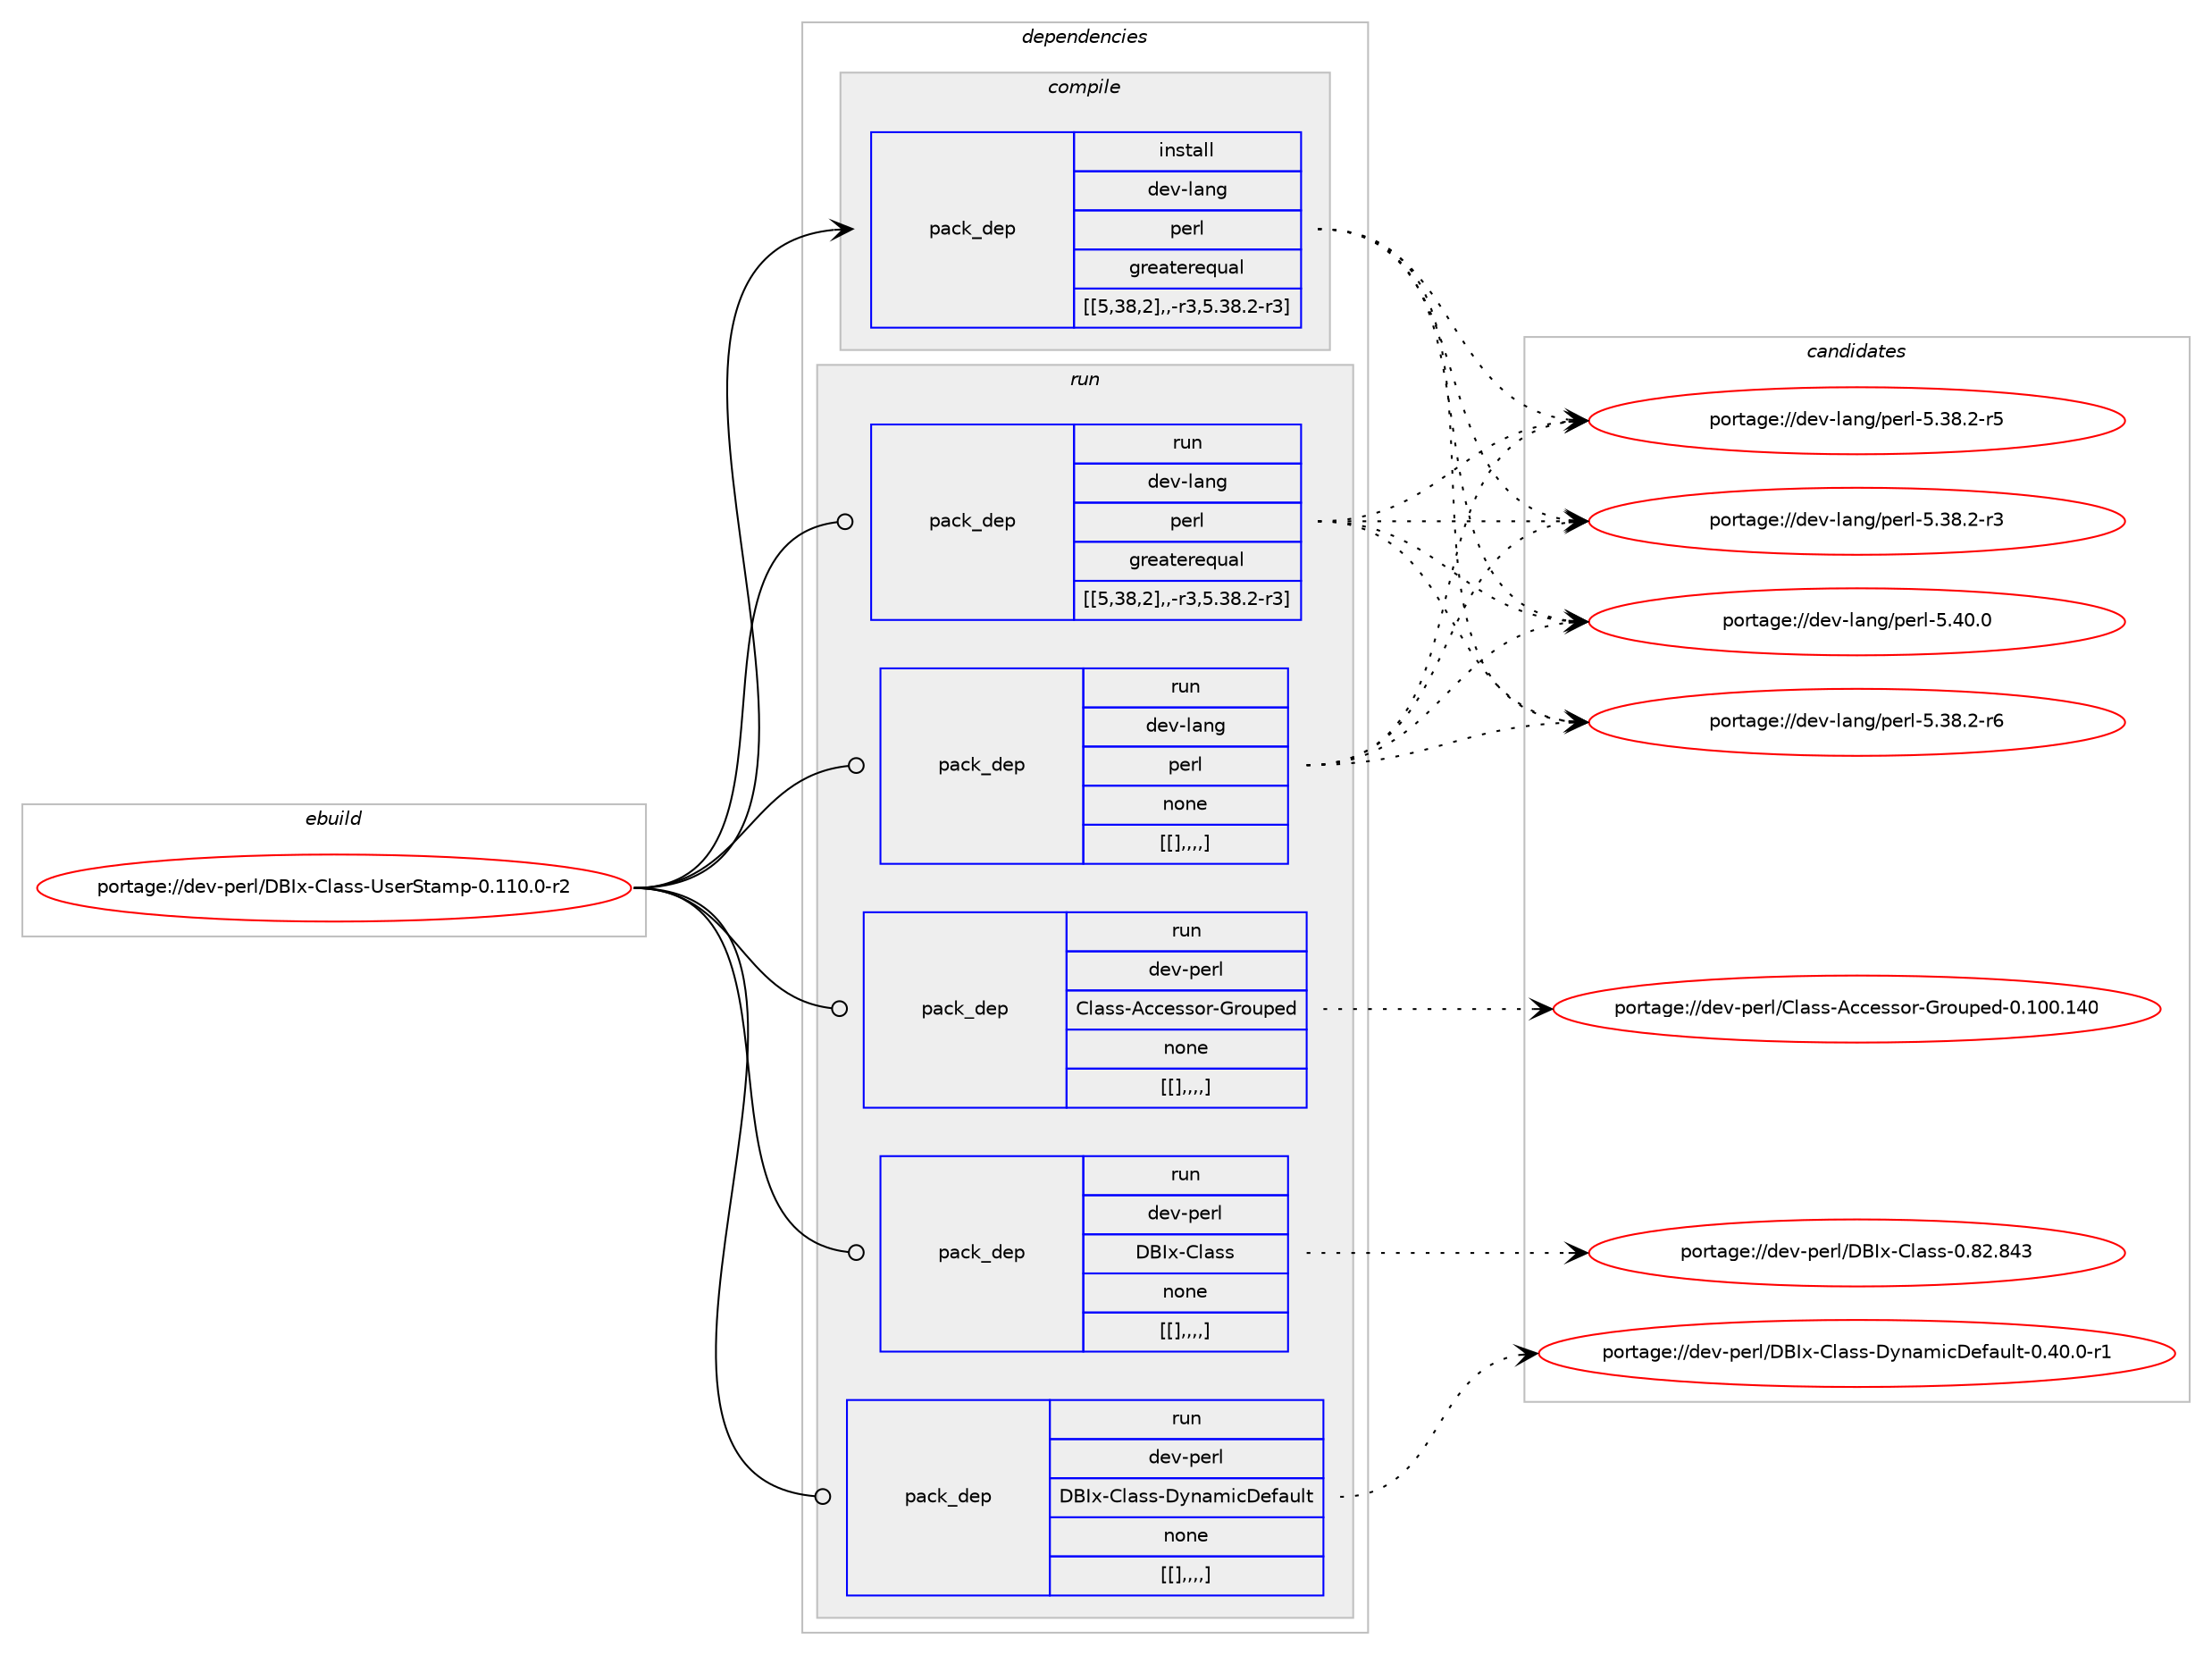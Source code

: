 digraph prolog {

# *************
# Graph options
# *************

newrank=true;
concentrate=true;
compound=true;
graph [rankdir=LR,fontname=Helvetica,fontsize=10,ranksep=1.5];#, ranksep=2.5, nodesep=0.2];
edge  [arrowhead=vee];
node  [fontname=Helvetica,fontsize=10];

# **********
# The ebuild
# **********

subgraph cluster_leftcol {
color=gray;
label=<<i>ebuild</i>>;
id [label="portage://dev-perl/DBIx-Class-UserStamp-0.110.0-r2", color=red, width=4, href="../dev-perl/DBIx-Class-UserStamp-0.110.0-r2.svg"];
}

# ****************
# The dependencies
# ****************

subgraph cluster_midcol {
color=gray;
label=<<i>dependencies</i>>;
subgraph cluster_compile {
fillcolor="#eeeeee";
style=filled;
label=<<i>compile</i>>;
subgraph pack99398 {
dependency132417 [label=<<TABLE BORDER="0" CELLBORDER="1" CELLSPACING="0" CELLPADDING="4" WIDTH="220"><TR><TD ROWSPAN="6" CELLPADDING="30">pack_dep</TD></TR><TR><TD WIDTH="110">install</TD></TR><TR><TD>dev-lang</TD></TR><TR><TD>perl</TD></TR><TR><TD>greaterequal</TD></TR><TR><TD>[[5,38,2],,-r3,5.38.2-r3]</TD></TR></TABLE>>, shape=none, color=blue];
}
id:e -> dependency132417:w [weight=20,style="solid",arrowhead="vee"];
}
subgraph cluster_compileandrun {
fillcolor="#eeeeee";
style=filled;
label=<<i>compile and run</i>>;
}
subgraph cluster_run {
fillcolor="#eeeeee";
style=filled;
label=<<i>run</i>>;
subgraph pack99408 {
dependency132435 [label=<<TABLE BORDER="0" CELLBORDER="1" CELLSPACING="0" CELLPADDING="4" WIDTH="220"><TR><TD ROWSPAN="6" CELLPADDING="30">pack_dep</TD></TR><TR><TD WIDTH="110">run</TD></TR><TR><TD>dev-lang</TD></TR><TR><TD>perl</TD></TR><TR><TD>greaterequal</TD></TR><TR><TD>[[5,38,2],,-r3,5.38.2-r3]</TD></TR></TABLE>>, shape=none, color=blue];
}
id:e -> dependency132435:w [weight=20,style="solid",arrowhead="odot"];
subgraph pack99420 {
dependency132439 [label=<<TABLE BORDER="0" CELLBORDER="1" CELLSPACING="0" CELLPADDING="4" WIDTH="220"><TR><TD ROWSPAN="6" CELLPADDING="30">pack_dep</TD></TR><TR><TD WIDTH="110">run</TD></TR><TR><TD>dev-lang</TD></TR><TR><TD>perl</TD></TR><TR><TD>none</TD></TR><TR><TD>[[],,,,]</TD></TR></TABLE>>, shape=none, color=blue];
}
id:e -> dependency132439:w [weight=20,style="solid",arrowhead="odot"];
subgraph pack99425 {
dependency132445 [label=<<TABLE BORDER="0" CELLBORDER="1" CELLSPACING="0" CELLPADDING="4" WIDTH="220"><TR><TD ROWSPAN="6" CELLPADDING="30">pack_dep</TD></TR><TR><TD WIDTH="110">run</TD></TR><TR><TD>dev-perl</TD></TR><TR><TD>Class-Accessor-Grouped</TD></TR><TR><TD>none</TD></TR><TR><TD>[[],,,,]</TD></TR></TABLE>>, shape=none, color=blue];
}
id:e -> dependency132445:w [weight=20,style="solid",arrowhead="odot"];
subgraph pack99428 {
dependency132448 [label=<<TABLE BORDER="0" CELLBORDER="1" CELLSPACING="0" CELLPADDING="4" WIDTH="220"><TR><TD ROWSPAN="6" CELLPADDING="30">pack_dep</TD></TR><TR><TD WIDTH="110">run</TD></TR><TR><TD>dev-perl</TD></TR><TR><TD>DBIx-Class</TD></TR><TR><TD>none</TD></TR><TR><TD>[[],,,,]</TD></TR></TABLE>>, shape=none, color=blue];
}
id:e -> dependency132448:w [weight=20,style="solid",arrowhead="odot"];
subgraph pack99440 {
dependency132462 [label=<<TABLE BORDER="0" CELLBORDER="1" CELLSPACING="0" CELLPADDING="4" WIDTH="220"><TR><TD ROWSPAN="6" CELLPADDING="30">pack_dep</TD></TR><TR><TD WIDTH="110">run</TD></TR><TR><TD>dev-perl</TD></TR><TR><TD>DBIx-Class-DynamicDefault</TD></TR><TR><TD>none</TD></TR><TR><TD>[[],,,,]</TD></TR></TABLE>>, shape=none, color=blue];
}
id:e -> dependency132462:w [weight=20,style="solid",arrowhead="odot"];
}
}

# **************
# The candidates
# **************

subgraph cluster_choices {
rank=same;
color=gray;
label=<<i>candidates</i>>;

subgraph choice99350 {
color=black;
nodesep=1;
choice10010111845108971101034711210111410845534652484648 [label="portage://dev-lang/perl-5.40.0", color=red, width=4,href="../dev-lang/perl-5.40.0.svg"];
choice100101118451089711010347112101114108455346515646504511454 [label="portage://dev-lang/perl-5.38.2-r6", color=red, width=4,href="../dev-lang/perl-5.38.2-r6.svg"];
choice100101118451089711010347112101114108455346515646504511453 [label="portage://dev-lang/perl-5.38.2-r5", color=red, width=4,href="../dev-lang/perl-5.38.2-r5.svg"];
choice100101118451089711010347112101114108455346515646504511451 [label="portage://dev-lang/perl-5.38.2-r3", color=red, width=4,href="../dev-lang/perl-5.38.2-r3.svg"];
dependency132417:e -> choice10010111845108971101034711210111410845534652484648:w [style=dotted,weight="100"];
dependency132417:e -> choice100101118451089711010347112101114108455346515646504511454:w [style=dotted,weight="100"];
dependency132417:e -> choice100101118451089711010347112101114108455346515646504511453:w [style=dotted,weight="100"];
dependency132417:e -> choice100101118451089711010347112101114108455346515646504511451:w [style=dotted,weight="100"];
}
subgraph choice99381 {
color=black;
nodesep=1;
choice10010111845108971101034711210111410845534652484648 [label="portage://dev-lang/perl-5.40.0", color=red, width=4,href="../dev-lang/perl-5.40.0.svg"];
choice100101118451089711010347112101114108455346515646504511454 [label="portage://dev-lang/perl-5.38.2-r6", color=red, width=4,href="../dev-lang/perl-5.38.2-r6.svg"];
choice100101118451089711010347112101114108455346515646504511453 [label="portage://dev-lang/perl-5.38.2-r5", color=red, width=4,href="../dev-lang/perl-5.38.2-r5.svg"];
choice100101118451089711010347112101114108455346515646504511451 [label="portage://dev-lang/perl-5.38.2-r3", color=red, width=4,href="../dev-lang/perl-5.38.2-r3.svg"];
dependency132435:e -> choice10010111845108971101034711210111410845534652484648:w [style=dotted,weight="100"];
dependency132435:e -> choice100101118451089711010347112101114108455346515646504511454:w [style=dotted,weight="100"];
dependency132435:e -> choice100101118451089711010347112101114108455346515646504511453:w [style=dotted,weight="100"];
dependency132435:e -> choice100101118451089711010347112101114108455346515646504511451:w [style=dotted,weight="100"];
}
subgraph choice99389 {
color=black;
nodesep=1;
choice10010111845108971101034711210111410845534652484648 [label="portage://dev-lang/perl-5.40.0", color=red, width=4,href="../dev-lang/perl-5.40.0.svg"];
choice100101118451089711010347112101114108455346515646504511454 [label="portage://dev-lang/perl-5.38.2-r6", color=red, width=4,href="../dev-lang/perl-5.38.2-r6.svg"];
choice100101118451089711010347112101114108455346515646504511453 [label="portage://dev-lang/perl-5.38.2-r5", color=red, width=4,href="../dev-lang/perl-5.38.2-r5.svg"];
choice100101118451089711010347112101114108455346515646504511451 [label="portage://dev-lang/perl-5.38.2-r3", color=red, width=4,href="../dev-lang/perl-5.38.2-r3.svg"];
dependency132439:e -> choice10010111845108971101034711210111410845534652484648:w [style=dotted,weight="100"];
dependency132439:e -> choice100101118451089711010347112101114108455346515646504511454:w [style=dotted,weight="100"];
dependency132439:e -> choice100101118451089711010347112101114108455346515646504511453:w [style=dotted,weight="100"];
dependency132439:e -> choice100101118451089711010347112101114108455346515646504511451:w [style=dotted,weight="100"];
}
subgraph choice99403 {
color=black;
nodesep=1;
choice1001011184511210111410847671089711511545659999101115115111114457111411111711210110045484649484846495248 [label="portage://dev-perl/Class-Accessor-Grouped-0.100.140", color=red, width=4,href="../dev-perl/Class-Accessor-Grouped-0.100.140.svg"];
dependency132445:e -> choice1001011184511210111410847671089711511545659999101115115111114457111411111711210110045484649484846495248:w [style=dotted,weight="100"];
}
subgraph choice99405 {
color=black;
nodesep=1;
choice1001011184511210111410847686673120456710897115115454846565046565251 [label="portage://dev-perl/DBIx-Class-0.82.843", color=red, width=4,href="../dev-perl/DBIx-Class-0.82.843.svg"];
dependency132448:e -> choice1001011184511210111410847686673120456710897115115454846565046565251:w [style=dotted,weight="100"];
}
subgraph choice99415 {
color=black;
nodesep=1;
choice1001011184511210111410847686673120456710897115115456812111097109105996810110297117108116454846524846484511449 [label="portage://dev-perl/DBIx-Class-DynamicDefault-0.40.0-r1", color=red, width=4,href="../dev-perl/DBIx-Class-DynamicDefault-0.40.0-r1.svg"];
dependency132462:e -> choice1001011184511210111410847686673120456710897115115456812111097109105996810110297117108116454846524846484511449:w [style=dotted,weight="100"];
}
}

}
